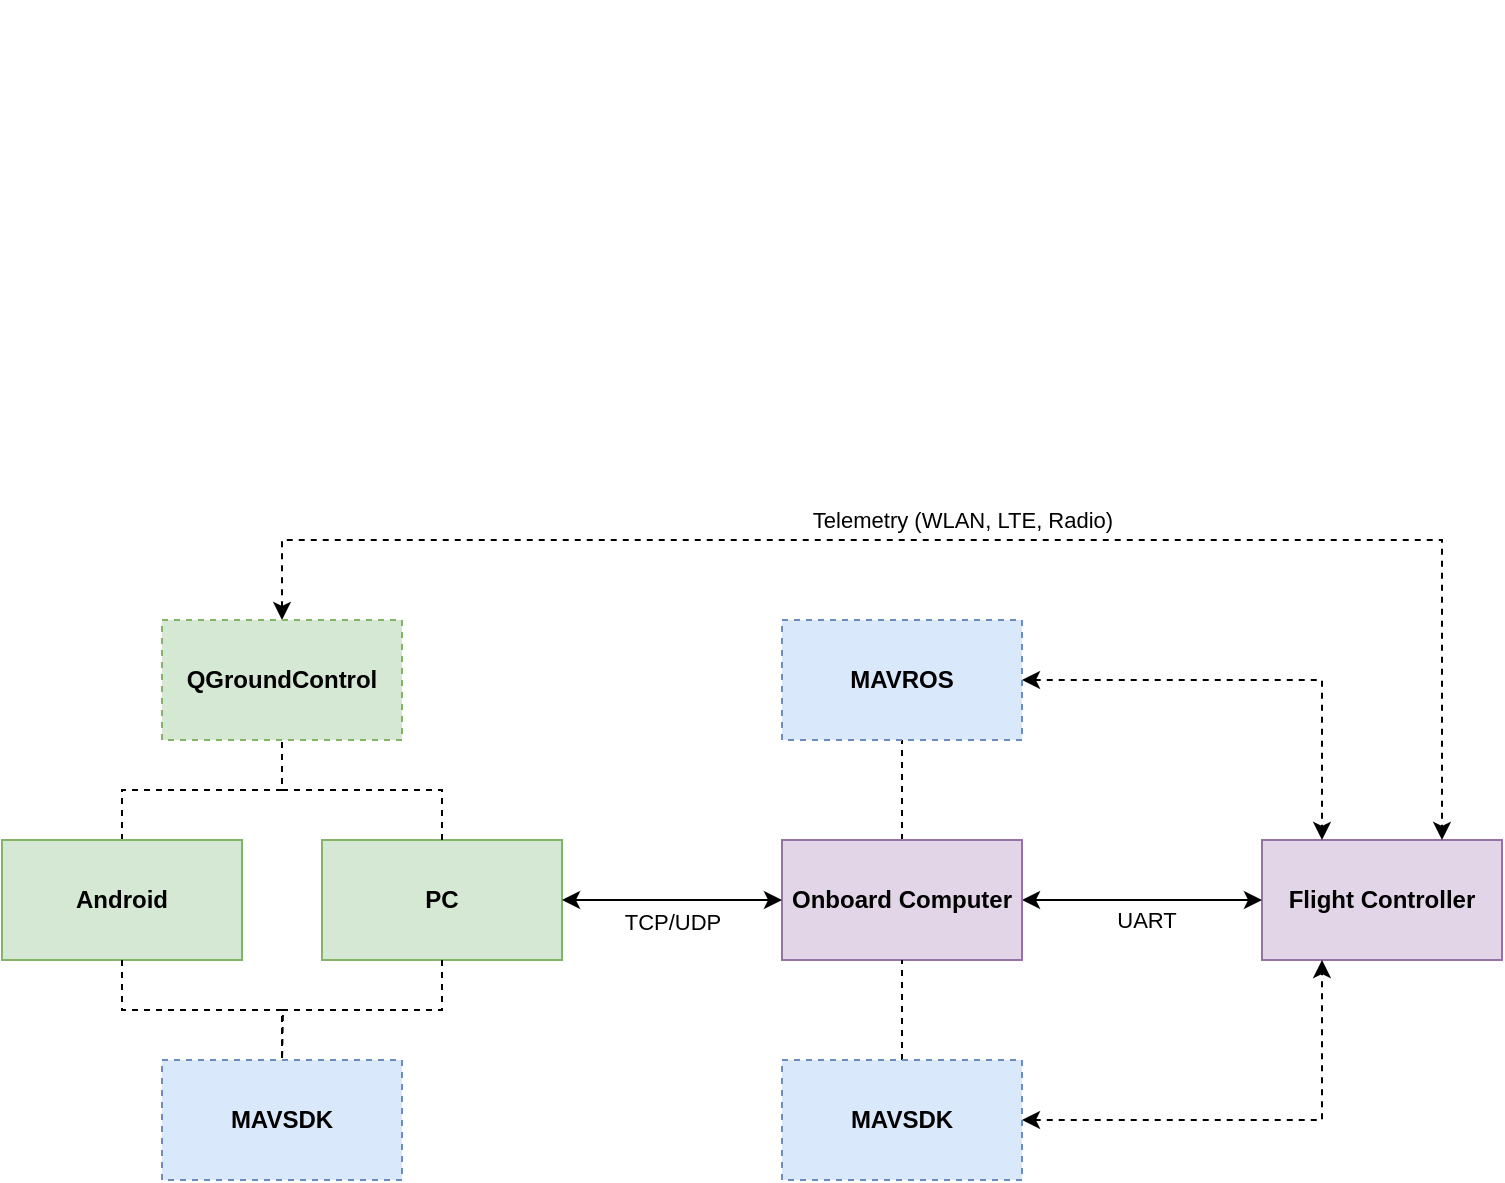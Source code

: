 <mxfile version="14.6.9" type="github">
  <diagram id="0kVkIlmmgISIjedjuV7p" name="Page-1">
    <mxGraphModel dx="887" dy="857" grid="1" gridSize="10" guides="1" tooltips="1" connect="1" arrows="1" fold="1" page="1" pageScale="1" pageWidth="1169" pageHeight="827" math="0" shadow="0">
      <root>
        <mxCell id="0" />
        <mxCell id="1" parent="0" />
        <mxCell id="JWJ-mv_oLn-hZATooN6I-1" value="Flight Controller" style="rounded=0;whiteSpace=wrap;html=1;fillColor=#e1d5e7;strokeColor=#9673a6;fontStyle=1" vertex="1" parent="1">
          <mxGeometry x="890" y="570" width="120" height="60" as="geometry" />
        </mxCell>
        <mxCell id="JWJ-mv_oLn-hZATooN6I-7" style="edgeStyle=orthogonalEdgeStyle;rounded=0;orthogonalLoop=1;jettySize=auto;html=1;exitX=1;exitY=0.5;exitDx=0;exitDy=0;entryX=0;entryY=0.5;entryDx=0;entryDy=0;startArrow=classic;startFill=1;" edge="1" parent="1" source="JWJ-mv_oLn-hZATooN6I-2" target="JWJ-mv_oLn-hZATooN6I-1">
          <mxGeometry relative="1" as="geometry" />
        </mxCell>
        <mxCell id="JWJ-mv_oLn-hZATooN6I-8" value="UART" style="edgeLabel;html=1;align=center;verticalAlign=middle;resizable=0;points=[];" vertex="1" connectable="0" parent="JWJ-mv_oLn-hZATooN6I-7">
          <mxGeometry x="0.325" y="3" relative="1" as="geometry">
            <mxPoint x="-18" y="13" as="offset" />
          </mxGeometry>
        </mxCell>
        <mxCell id="JWJ-mv_oLn-hZATooN6I-17" style="edgeStyle=orthogonalEdgeStyle;rounded=0;orthogonalLoop=1;jettySize=auto;html=1;exitX=0.5;exitY=0;exitDx=0;exitDy=0;entryX=0.5;entryY=1;entryDx=0;entryDy=0;dashed=1;startArrow=none;startFill=0;endArrow=none;endFill=0;" edge="1" parent="1" source="JWJ-mv_oLn-hZATooN6I-2" target="JWJ-mv_oLn-hZATooN6I-13">
          <mxGeometry relative="1" as="geometry" />
        </mxCell>
        <mxCell id="JWJ-mv_oLn-hZATooN6I-2" value="Onboard Computer" style="rounded=0;whiteSpace=wrap;html=1;fillColor=#e1d5e7;strokeColor=#9673a6;fontStyle=1" vertex="1" parent="1">
          <mxGeometry x="650" y="570" width="120" height="60" as="geometry" />
        </mxCell>
        <mxCell id="JWJ-mv_oLn-hZATooN6I-6" value="" style="shape=image;verticalLabelPosition=bottom;labelBackgroundColor=#ffffff;verticalAlign=top;aspect=fixed;imageAspect=0;image=https://mavlink.io/assets/site/logo_mavlink_small.png;" vertex="1" parent="1">
          <mxGeometry x="790" y="570" width="83.33" height="20" as="geometry" />
        </mxCell>
        <mxCell id="JWJ-mv_oLn-hZATooN6I-10" value="" style="shape=image;html=1;verticalAlign=top;verticalLabelPosition=bottom;labelBackgroundColor=#ffffff;imageAspect=0;aspect=fixed;image=https://cdn4.iconfinder.com/data/icons/basic-user-interface-elements/700/wlan-connect-wifi-signal-wireless-internet-128.png" vertex="1" parent="1">
          <mxGeometry x="642" y="170" width="128" height="128" as="geometry" />
        </mxCell>
        <mxCell id="JWJ-mv_oLn-hZATooN6I-11" value="" style="shape=image;html=1;verticalAlign=top;verticalLabelPosition=bottom;labelBackgroundColor=#ffffff;imageAspect=0;aspect=fixed;image=https://cdn4.iconfinder.com/data/icons/feather/24/bluetooth-128.png" vertex="1" parent="1">
          <mxGeometry x="780" y="150" width="128" height="128" as="geometry" />
        </mxCell>
        <mxCell id="JWJ-mv_oLn-hZATooN6I-19" style="edgeStyle=orthogonalEdgeStyle;rounded=0;orthogonalLoop=1;jettySize=auto;html=1;exitX=0.5;exitY=0;exitDx=0;exitDy=0;entryX=0.5;entryY=1;entryDx=0;entryDy=0;dashed=1;startArrow=none;startFill=0;endArrow=none;endFill=0;" edge="1" parent="1" source="JWJ-mv_oLn-hZATooN6I-12" target="JWJ-mv_oLn-hZATooN6I-2">
          <mxGeometry relative="1" as="geometry" />
        </mxCell>
        <mxCell id="JWJ-mv_oLn-hZATooN6I-20" style="edgeStyle=orthogonalEdgeStyle;rounded=0;orthogonalLoop=1;jettySize=auto;html=1;exitX=1;exitY=0.5;exitDx=0;exitDy=0;entryX=0.25;entryY=1;entryDx=0;entryDy=0;dashed=1;startArrow=classic;startFill=1;" edge="1" parent="1" source="JWJ-mv_oLn-hZATooN6I-12" target="JWJ-mv_oLn-hZATooN6I-1">
          <mxGeometry relative="1" as="geometry" />
        </mxCell>
        <mxCell id="JWJ-mv_oLn-hZATooN6I-12" value="MAVSDK" style="rounded=0;whiteSpace=wrap;html=1;fillColor=#dae8fc;strokeColor=#6c8ebf;fontStyle=1;dashed=1;" vertex="1" parent="1">
          <mxGeometry x="650" y="680" width="120" height="60" as="geometry" />
        </mxCell>
        <mxCell id="JWJ-mv_oLn-hZATooN6I-18" style="edgeStyle=orthogonalEdgeStyle;rounded=0;orthogonalLoop=1;jettySize=auto;html=1;exitX=1;exitY=0.5;exitDx=0;exitDy=0;entryX=0.25;entryY=0;entryDx=0;entryDy=0;dashed=1;startArrow=classic;startFill=1;" edge="1" parent="1" source="JWJ-mv_oLn-hZATooN6I-13" target="JWJ-mv_oLn-hZATooN6I-1">
          <mxGeometry relative="1" as="geometry" />
        </mxCell>
        <mxCell id="JWJ-mv_oLn-hZATooN6I-13" value="MAVROS" style="rounded=0;whiteSpace=wrap;html=1;fillColor=#dae8fc;strokeColor=#6c8ebf;fontStyle=1;dashed=1;" vertex="1" parent="1">
          <mxGeometry x="650" y="460" width="120" height="60" as="geometry" />
        </mxCell>
        <mxCell id="JWJ-mv_oLn-hZATooN6I-16" value="" style="shape=image;verticalLabelPosition=bottom;labelBackgroundColor=#ffffff;verticalAlign=top;aspect=fixed;imageAspect=0;image=https://mavlink.io/assets/site/logo_mavlink_small.png;" vertex="1" parent="1">
          <mxGeometry x="686.67" y="380" width="83.33" height="20" as="geometry" />
        </mxCell>
        <mxCell id="JWJ-mv_oLn-hZATooN6I-22" style="edgeStyle=orthogonalEdgeStyle;rounded=0;orthogonalLoop=1;jettySize=auto;html=1;exitX=0.5;exitY=0;exitDx=0;exitDy=0;entryX=0.75;entryY=0;entryDx=0;entryDy=0;dashed=1;startArrow=classic;startFill=1;" edge="1" parent="1" source="JWJ-mv_oLn-hZATooN6I-21" target="JWJ-mv_oLn-hZATooN6I-1">
          <mxGeometry relative="1" as="geometry">
            <Array as="points">
              <mxPoint x="400" y="420" />
              <mxPoint x="980" y="420" />
            </Array>
          </mxGeometry>
        </mxCell>
        <mxCell id="JWJ-mv_oLn-hZATooN6I-23" value="Telemetry (WLAN, LTE, Radio)" style="edgeLabel;html=1;align=center;verticalAlign=middle;resizable=0;points=[];" vertex="1" connectable="0" parent="JWJ-mv_oLn-hZATooN6I-22">
          <mxGeometry x="0.206" y="5" relative="1" as="geometry">
            <mxPoint x="-85" y="-5" as="offset" />
          </mxGeometry>
        </mxCell>
        <mxCell id="JWJ-mv_oLn-hZATooN6I-21" value="QGroundControl" style="rounded=0;whiteSpace=wrap;html=1;fillColor=#d5e8d4;strokeColor=#82b366;fontStyle=1;dashed=1;" vertex="1" parent="1">
          <mxGeometry x="340" y="460" width="120" height="60" as="geometry" />
        </mxCell>
        <mxCell id="JWJ-mv_oLn-hZATooN6I-24" value="PC" style="rounded=0;whiteSpace=wrap;html=1;fillColor=#d5e8d4;strokeColor=#82b366;fontStyle=1" vertex="1" parent="1">
          <mxGeometry x="420" y="570" width="120" height="60" as="geometry" />
        </mxCell>
        <mxCell id="JWJ-mv_oLn-hZATooN6I-31" style="edgeStyle=orthogonalEdgeStyle;rounded=0;orthogonalLoop=1;jettySize=auto;html=1;exitX=0.5;exitY=0;exitDx=0;exitDy=0;entryX=0.5;entryY=1;entryDx=0;entryDy=0;dashed=1;startArrow=none;startFill=0;endArrow=none;endFill=0;" edge="1" parent="1" source="JWJ-mv_oLn-hZATooN6I-25" target="JWJ-mv_oLn-hZATooN6I-21">
          <mxGeometry relative="1" as="geometry" />
        </mxCell>
        <mxCell id="JWJ-mv_oLn-hZATooN6I-25" value="Android" style="rounded=0;whiteSpace=wrap;html=1;fillColor=#d5e8d4;strokeColor=#82b366;fontStyle=1" vertex="1" parent="1">
          <mxGeometry x="260" y="570" width="120" height="60" as="geometry" />
        </mxCell>
        <mxCell id="JWJ-mv_oLn-hZATooN6I-28" style="edgeStyle=orthogonalEdgeStyle;rounded=0;orthogonalLoop=1;jettySize=auto;html=1;exitX=1;exitY=0.5;exitDx=0;exitDy=0;startArrow=classic;startFill=1;" edge="1" parent="1" source="JWJ-mv_oLn-hZATooN6I-24">
          <mxGeometry relative="1" as="geometry">
            <mxPoint x="780" y="610" as="sourcePoint" />
            <mxPoint x="650" y="600" as="targetPoint" />
          </mxGeometry>
        </mxCell>
        <mxCell id="JWJ-mv_oLn-hZATooN6I-29" value="TCP/UDP" style="edgeLabel;html=1;align=center;verticalAlign=middle;resizable=0;points=[];" vertex="1" connectable="0" parent="JWJ-mv_oLn-hZATooN6I-28">
          <mxGeometry x="0.325" y="3" relative="1" as="geometry">
            <mxPoint x="-18" y="13" as="offset" />
          </mxGeometry>
        </mxCell>
        <mxCell id="JWJ-mv_oLn-hZATooN6I-30" style="edgeStyle=orthogonalEdgeStyle;rounded=0;orthogonalLoop=1;jettySize=auto;html=1;exitX=0.5;exitY=0;exitDx=0;exitDy=0;entryX=0.5;entryY=1;entryDx=0;entryDy=0;dashed=1;startArrow=none;startFill=0;endArrow=none;endFill=0;" edge="1" parent="1" source="JWJ-mv_oLn-hZATooN6I-24" target="JWJ-mv_oLn-hZATooN6I-21">
          <mxGeometry relative="1" as="geometry">
            <mxPoint x="720.0" y="580" as="sourcePoint" />
            <mxPoint x="720.0" y="530" as="targetPoint" />
          </mxGeometry>
        </mxCell>
        <mxCell id="JWJ-mv_oLn-hZATooN6I-32" value="MAVSDK" style="rounded=0;whiteSpace=wrap;html=1;fillColor=#dae8fc;strokeColor=#6c8ebf;fontStyle=1;dashed=1;" vertex="1" parent="1">
          <mxGeometry x="340" y="680" width="120" height="60" as="geometry" />
        </mxCell>
        <mxCell id="JWJ-mv_oLn-hZATooN6I-33" style="edgeStyle=orthogonalEdgeStyle;rounded=0;orthogonalLoop=1;jettySize=auto;html=1;exitX=0.5;exitY=1;exitDx=0;exitDy=0;entryX=0.5;entryY=0;entryDx=0;entryDy=0;dashed=1;startArrow=none;startFill=0;endArrow=none;endFill=0;" edge="1" parent="1" source="JWJ-mv_oLn-hZATooN6I-24" target="JWJ-mv_oLn-hZATooN6I-32">
          <mxGeometry relative="1" as="geometry">
            <mxPoint x="490" y="580" as="sourcePoint" />
            <mxPoint x="410" y="530" as="targetPoint" />
          </mxGeometry>
        </mxCell>
        <mxCell id="JWJ-mv_oLn-hZATooN6I-34" style="edgeStyle=orthogonalEdgeStyle;rounded=0;orthogonalLoop=1;jettySize=auto;html=1;exitX=0.5;exitY=1;exitDx=0;exitDy=0;dashed=1;startArrow=none;startFill=0;endArrow=none;endFill=0;" edge="1" parent="1" source="JWJ-mv_oLn-hZATooN6I-25">
          <mxGeometry relative="1" as="geometry">
            <mxPoint x="490" y="640" as="sourcePoint" />
            <mxPoint x="400" y="680" as="targetPoint" />
          </mxGeometry>
        </mxCell>
      </root>
    </mxGraphModel>
  </diagram>
</mxfile>
